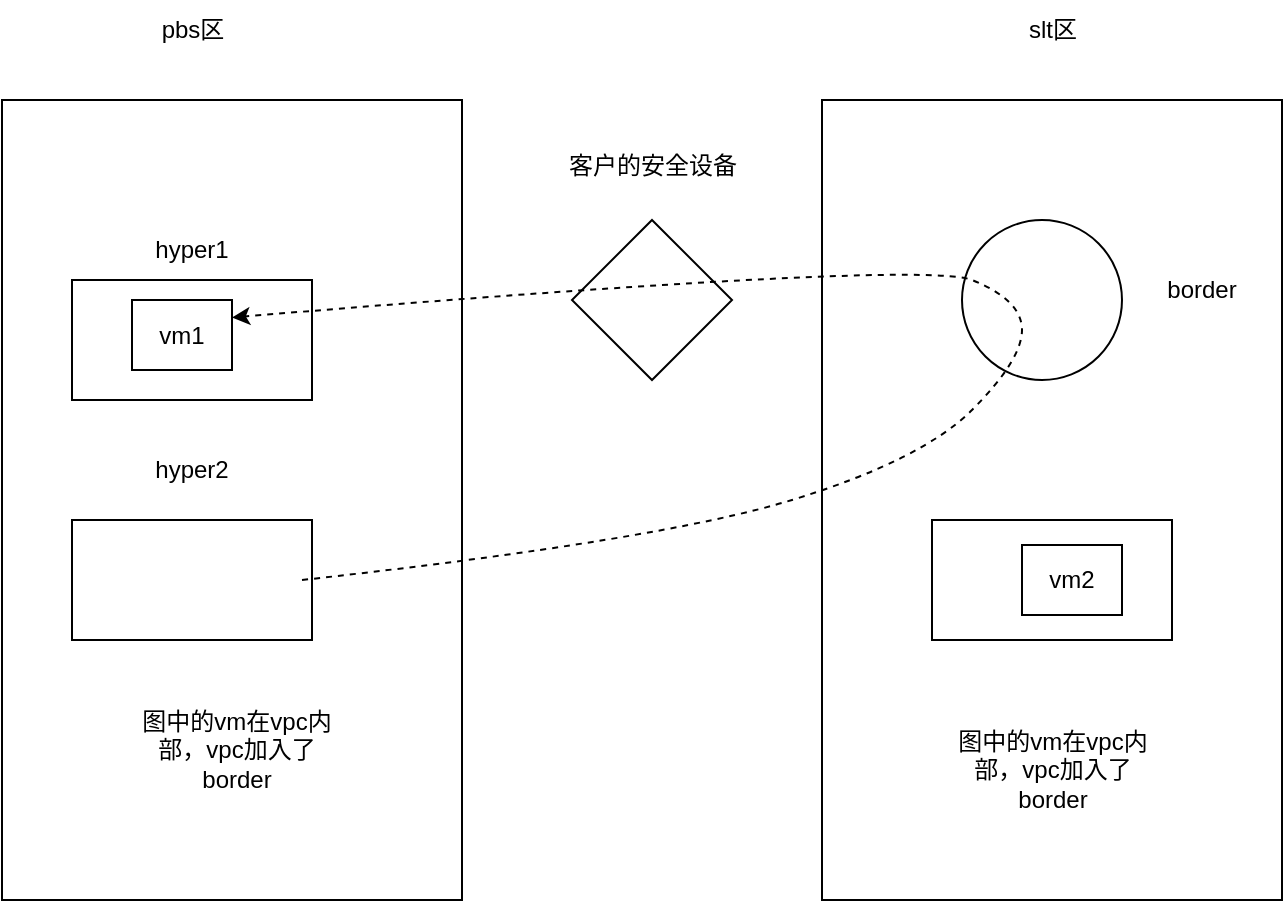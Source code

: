 <mxfile version="27.1.5">
  <diagram name="第 1 页" id="qdjcT8FkumV6QNcneG0c">
    <mxGraphModel dx="946" dy="596" grid="1" gridSize="10" guides="1" tooltips="1" connect="1" arrows="1" fold="1" page="1" pageScale="1" pageWidth="980" pageHeight="1390" math="0" shadow="0">
      <root>
        <mxCell id="0" />
        <mxCell id="1" parent="0" />
        <mxCell id="uI-gs6NZz2yKR1_CQE_a-2" value="" style="rounded=0;whiteSpace=wrap;html=1;" vertex="1" parent="1">
          <mxGeometry x="150" y="110" width="230" height="400" as="geometry" />
        </mxCell>
        <mxCell id="uI-gs6NZz2yKR1_CQE_a-3" value="" style="rounded=0;whiteSpace=wrap;html=1;" vertex="1" parent="1">
          <mxGeometry x="560" y="110" width="230" height="400" as="geometry" />
        </mxCell>
        <mxCell id="uI-gs6NZz2yKR1_CQE_a-4" value="pbs区" style="text;html=1;align=center;verticalAlign=middle;resizable=0;points=[];autosize=1;strokeColor=none;fillColor=none;" vertex="1" parent="1">
          <mxGeometry x="220" y="60" width="50" height="30" as="geometry" />
        </mxCell>
        <mxCell id="uI-gs6NZz2yKR1_CQE_a-5" value="slt区" style="text;html=1;align=center;verticalAlign=middle;resizable=0;points=[];autosize=1;strokeColor=none;fillColor=none;" vertex="1" parent="1">
          <mxGeometry x="650" y="60" width="50" height="30" as="geometry" />
        </mxCell>
        <mxCell id="uI-gs6NZz2yKR1_CQE_a-7" value="" style="rounded=0;whiteSpace=wrap;html=1;" vertex="1" parent="1">
          <mxGeometry x="185" y="200" width="120" height="60" as="geometry" />
        </mxCell>
        <mxCell id="uI-gs6NZz2yKR1_CQE_a-8" value="" style="rounded=0;whiteSpace=wrap;html=1;" vertex="1" parent="1">
          <mxGeometry x="185" y="320" width="120" height="60" as="geometry" />
        </mxCell>
        <mxCell id="uI-gs6NZz2yKR1_CQE_a-10" value="" style="rounded=0;whiteSpace=wrap;html=1;" vertex="1" parent="1">
          <mxGeometry x="615" y="320" width="120" height="60" as="geometry" />
        </mxCell>
        <mxCell id="uI-gs6NZz2yKR1_CQE_a-11" value="hyper1" style="text;html=1;align=center;verticalAlign=middle;whiteSpace=wrap;rounded=0;" vertex="1" parent="1">
          <mxGeometry x="215" y="170" width="60" height="30" as="geometry" />
        </mxCell>
        <mxCell id="uI-gs6NZz2yKR1_CQE_a-12" value="hyper2" style="text;html=1;align=center;verticalAlign=middle;whiteSpace=wrap;rounded=0;" vertex="1" parent="1">
          <mxGeometry x="215" y="280" width="60" height="30" as="geometry" />
        </mxCell>
        <mxCell id="uI-gs6NZz2yKR1_CQE_a-13" value="" style="ellipse;whiteSpace=wrap;html=1;aspect=fixed;" vertex="1" parent="1">
          <mxGeometry x="630" y="170" width="80" height="80" as="geometry" />
        </mxCell>
        <mxCell id="uI-gs6NZz2yKR1_CQE_a-14" value="border" style="text;html=1;align=center;verticalAlign=middle;whiteSpace=wrap;rounded=0;" vertex="1" parent="1">
          <mxGeometry x="720" y="190" width="60" height="30" as="geometry" />
        </mxCell>
        <mxCell id="uI-gs6NZz2yKR1_CQE_a-15" value="vm1" style="rounded=0;whiteSpace=wrap;html=1;" vertex="1" parent="1">
          <mxGeometry x="215" y="210" width="50" height="35" as="geometry" />
        </mxCell>
        <mxCell id="uI-gs6NZz2yKR1_CQE_a-17" value="vm2" style="rounded=0;whiteSpace=wrap;html=1;" vertex="1" parent="1">
          <mxGeometry x="660" y="332.5" width="50" height="35" as="geometry" />
        </mxCell>
        <mxCell id="uI-gs6NZz2yKR1_CQE_a-18" value="图中的vm在vpc内部，vpc加入了border" style="text;html=1;align=center;verticalAlign=middle;whiteSpace=wrap;rounded=0;" vertex="1" parent="1">
          <mxGeometry x="215" y="420" width="105" height="30" as="geometry" />
        </mxCell>
        <mxCell id="uI-gs6NZz2yKR1_CQE_a-20" value="图中的vm在vpc内部，vpc加入了border" style="text;html=1;align=center;verticalAlign=middle;whiteSpace=wrap;rounded=0;" vertex="1" parent="1">
          <mxGeometry x="622.5" y="430" width="105" height="30" as="geometry" />
        </mxCell>
        <mxCell id="uI-gs6NZz2yKR1_CQE_a-26" value="" style="rhombus;whiteSpace=wrap;html=1;" vertex="1" parent="1">
          <mxGeometry x="435" y="170" width="80" height="80" as="geometry" />
        </mxCell>
        <mxCell id="uI-gs6NZz2yKR1_CQE_a-21" value="" style="curved=1;endArrow=classic;html=1;rounded=0;entryX=1;entryY=0.25;entryDx=0;entryDy=0;dashed=1;" edge="1" parent="1" target="uI-gs6NZz2yKR1_CQE_a-15">
          <mxGeometry width="50" height="50" relative="1" as="geometry">
            <mxPoint x="300" y="350" as="sourcePoint" />
            <mxPoint x="350" y="300" as="targetPoint" />
            <Array as="points">
              <mxPoint x="480" y="330" />
              <mxPoint x="610" y="290" />
              <mxPoint x="660" y="240" />
              <mxPoint x="660" y="210" />
              <mxPoint x="610" y="190" />
            </Array>
          </mxGeometry>
        </mxCell>
        <mxCell id="uI-gs6NZz2yKR1_CQE_a-27" value="客户的安全设备" style="text;html=1;align=center;verticalAlign=middle;resizable=0;points=[];autosize=1;strokeColor=none;fillColor=none;" vertex="1" parent="1">
          <mxGeometry x="420" y="128" width="110" height="30" as="geometry" />
        </mxCell>
      </root>
    </mxGraphModel>
  </diagram>
</mxfile>
